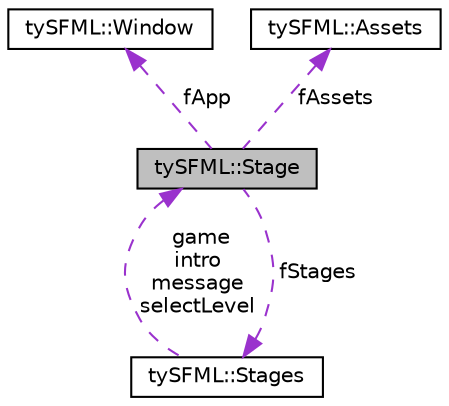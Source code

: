 digraph "tySFML::Stage"
{
  edge [fontname="Helvetica",fontsize="10",labelfontname="Helvetica",labelfontsize="10"];
  node [fontname="Helvetica",fontsize="10",shape=record];
  Node1 [label="tySFML::Stage",height=0.2,width=0.4,color="black", fillcolor="grey75", style="filled", fontcolor="black"];
  Node2 -> Node1 [dir="back",color="darkorchid3",fontsize="10",style="dashed",label=" fApp" ,fontname="Helvetica"];
  Node2 [label="tySFML::Window",height=0.2,width=0.4,color="black", fillcolor="white", style="filled",URL="$classty_s_f_m_l_1_1_window.html",tooltip="Represents an SFML Window. "];
  Node3 -> Node1 [dir="back",color="darkorchid3",fontsize="10",style="dashed",label=" fAssets" ,fontname="Helvetica"];
  Node3 [label="tySFML::Assets",height=0.2,width=0.4,color="black", fillcolor="white", style="filled",URL="$classty_s_f_m_l_1_1_assets.html",tooltip="Class for storing assets and getting them without making endless copies. "];
  Node4 -> Node1 [dir="back",color="darkorchid3",fontsize="10",style="dashed",label=" fStages" ,fontname="Helvetica"];
  Node4 [label="tySFML::Stages",height=0.2,width=0.4,color="black", fillcolor="white", style="filled",URL="$structty_s_f_m_l_1_1_stages.html"];
  Node1 -> Node4 [dir="back",color="darkorchid3",fontsize="10",style="dashed",label=" game\nintro\nmessage\nselectLevel" ,fontname="Helvetica"];
}
